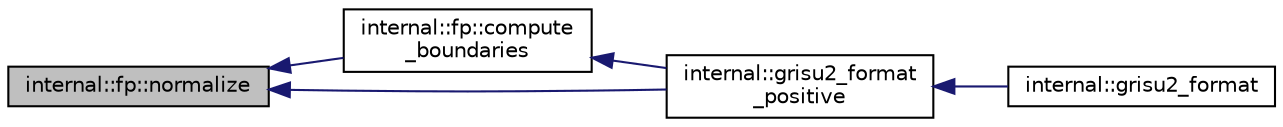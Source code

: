 digraph "internal::fp::normalize"
{
  edge [fontname="Helvetica",fontsize="10",labelfontname="Helvetica",labelfontsize="10"];
  node [fontname="Helvetica",fontsize="10",shape=record];
  rankdir="LR";
  Node1 [label="internal::fp::normalize",height=0.2,width=0.4,color="black", fillcolor="grey75", style="filled" fontcolor="black"];
  Node1 -> Node2 [dir="back",color="midnightblue",fontsize="10",style="solid",fontname="Helvetica"];
  Node2 [label="internal::fp::compute\l_boundaries",height=0.2,width=0.4,color="black", fillcolor="white", style="filled",URL="$classinternal_1_1fp.html#aedb966ee7da702481b2179e377392f95"];
  Node2 -> Node3 [dir="back",color="midnightblue",fontsize="10",style="solid",fontname="Helvetica"];
  Node3 [label="internal::grisu2_format\l_positive",height=0.2,width=0.4,color="black", fillcolor="white", style="filled",URL="$namespaceinternal.html#a9d00cd50e0601444d3f6a15cbf08ca74"];
  Node3 -> Node4 [dir="back",color="midnightblue",fontsize="10",style="solid",fontname="Helvetica"];
  Node4 [label="internal::grisu2_format",height=0.2,width=0.4,color="black", fillcolor="white", style="filled",URL="$namespaceinternal.html#a4abf462ca51ab4e37683b0ae29806958"];
  Node1 -> Node3 [dir="back",color="midnightblue",fontsize="10",style="solid",fontname="Helvetica"];
}
